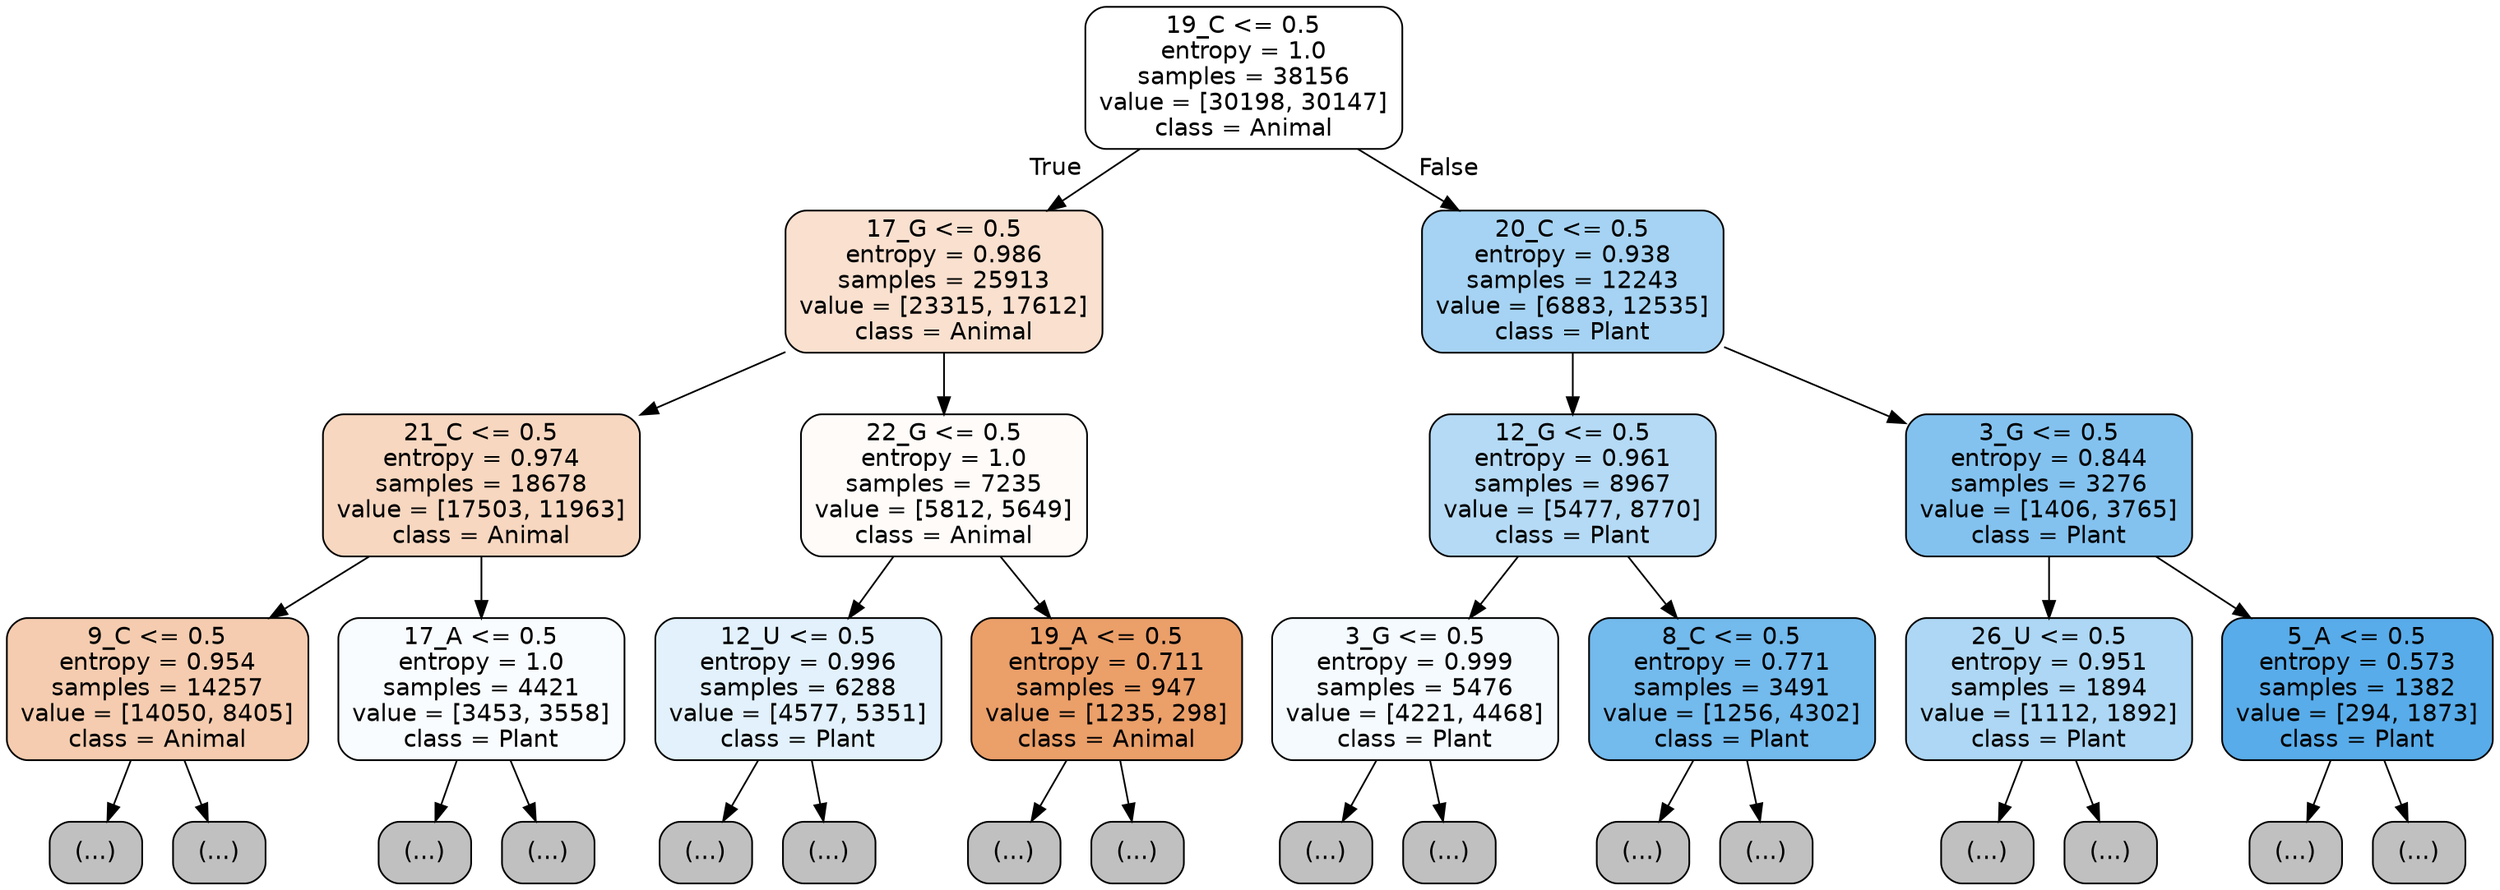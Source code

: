 digraph Tree {
node [shape=box, style="filled, rounded", color="black", fontname="helvetica"] ;
edge [fontname="helvetica"] ;
0 [label="19_C <= 0.5\nentropy = 1.0\nsamples = 38156\nvalue = [30198, 30147]\nclass = Animal", fillcolor="#ffffff"] ;
1 [label="17_G <= 0.5\nentropy = 0.986\nsamples = 25913\nvalue = [23315, 17612]\nclass = Animal", fillcolor="#f9e0cf"] ;
0 -> 1 [labeldistance=2.5, labelangle=45, headlabel="True"] ;
2 [label="21_C <= 0.5\nentropy = 0.974\nsamples = 18678\nvalue = [17503, 11963]\nclass = Animal", fillcolor="#f7d7c0"] ;
1 -> 2 ;
3 [label="9_C <= 0.5\nentropy = 0.954\nsamples = 14257\nvalue = [14050, 8405]\nclass = Animal", fillcolor="#f5ccaf"] ;
2 -> 3 ;
4 [label="(...)", fillcolor="#C0C0C0"] ;
3 -> 4 ;
5711 [label="(...)", fillcolor="#C0C0C0"] ;
3 -> 5711 ;
7254 [label="17_A <= 0.5\nentropy = 1.0\nsamples = 4421\nvalue = [3453, 3558]\nclass = Plant", fillcolor="#f9fcfe"] ;
2 -> 7254 ;
7255 [label="(...)", fillcolor="#C0C0C0"] ;
7254 -> 7255 ;
8596 [label="(...)", fillcolor="#C0C0C0"] ;
7254 -> 8596 ;
9217 [label="22_G <= 0.5\nentropy = 1.0\nsamples = 7235\nvalue = [5812, 5649]\nclass = Animal", fillcolor="#fefbf9"] ;
1 -> 9217 ;
9218 [label="12_U <= 0.5\nentropy = 0.996\nsamples = 6288\nvalue = [4577, 5351]\nclass = Plant", fillcolor="#e2f1fb"] ;
9217 -> 9218 ;
9219 [label="(...)", fillcolor="#C0C0C0"] ;
9218 -> 9219 ;
11556 [label="(...)", fillcolor="#C0C0C0"] ;
9218 -> 11556 ;
12337 [label="19_A <= 0.5\nentropy = 0.711\nsamples = 947\nvalue = [1235, 298]\nclass = Animal", fillcolor="#eb9f69"] ;
9217 -> 12337 ;
12338 [label="(...)", fillcolor="#C0C0C0"] ;
12337 -> 12338 ;
12653 [label="(...)", fillcolor="#C0C0C0"] ;
12337 -> 12653 ;
12782 [label="20_C <= 0.5\nentropy = 0.938\nsamples = 12243\nvalue = [6883, 12535]\nclass = Plant", fillcolor="#a6d3f3"] ;
0 -> 12782 [labeldistance=2.5, labelangle=-45, headlabel="False"] ;
12783 [label="12_G <= 0.5\nentropy = 0.961\nsamples = 8967\nvalue = [5477, 8770]\nclass = Plant", fillcolor="#b5daf5"] ;
12782 -> 12783 ;
12784 [label="3_G <= 0.5\nentropy = 0.999\nsamples = 5476\nvalue = [4221, 4468]\nclass = Plant", fillcolor="#f4fafe"] ;
12783 -> 12784 ;
12785 [label="(...)", fillcolor="#C0C0C0"] ;
12784 -> 12785 ;
14434 [label="(...)", fillcolor="#C0C0C0"] ;
12784 -> 14434 ;
15051 [label="8_C <= 0.5\nentropy = 0.771\nsamples = 3491\nvalue = [1256, 4302]\nclass = Plant", fillcolor="#73baed"] ;
12783 -> 15051 ;
15052 [label="(...)", fillcolor="#C0C0C0"] ;
15051 -> 15052 ;
15709 [label="(...)", fillcolor="#C0C0C0"] ;
15051 -> 15709 ;
15902 [label="3_G <= 0.5\nentropy = 0.844\nsamples = 3276\nvalue = [1406, 3765]\nclass = Plant", fillcolor="#83c2ef"] ;
12782 -> 15902 ;
15903 [label="26_U <= 0.5\nentropy = 0.951\nsamples = 1894\nvalue = [1112, 1892]\nclass = Plant", fillcolor="#add7f4"] ;
15902 -> 15903 ;
15904 [label="(...)", fillcolor="#C0C0C0"] ;
15903 -> 15904 ;
16665 [label="(...)", fillcolor="#C0C0C0"] ;
15903 -> 16665 ;
16666 [label="5_A <= 0.5\nentropy = 0.573\nsamples = 1382\nvalue = [294, 1873]\nclass = Plant", fillcolor="#58ace9"] ;
15902 -> 16666 ;
16667 [label="(...)", fillcolor="#C0C0C0"] ;
16666 -> 16667 ;
16884 [label="(...)", fillcolor="#C0C0C0"] ;
16666 -> 16884 ;
}